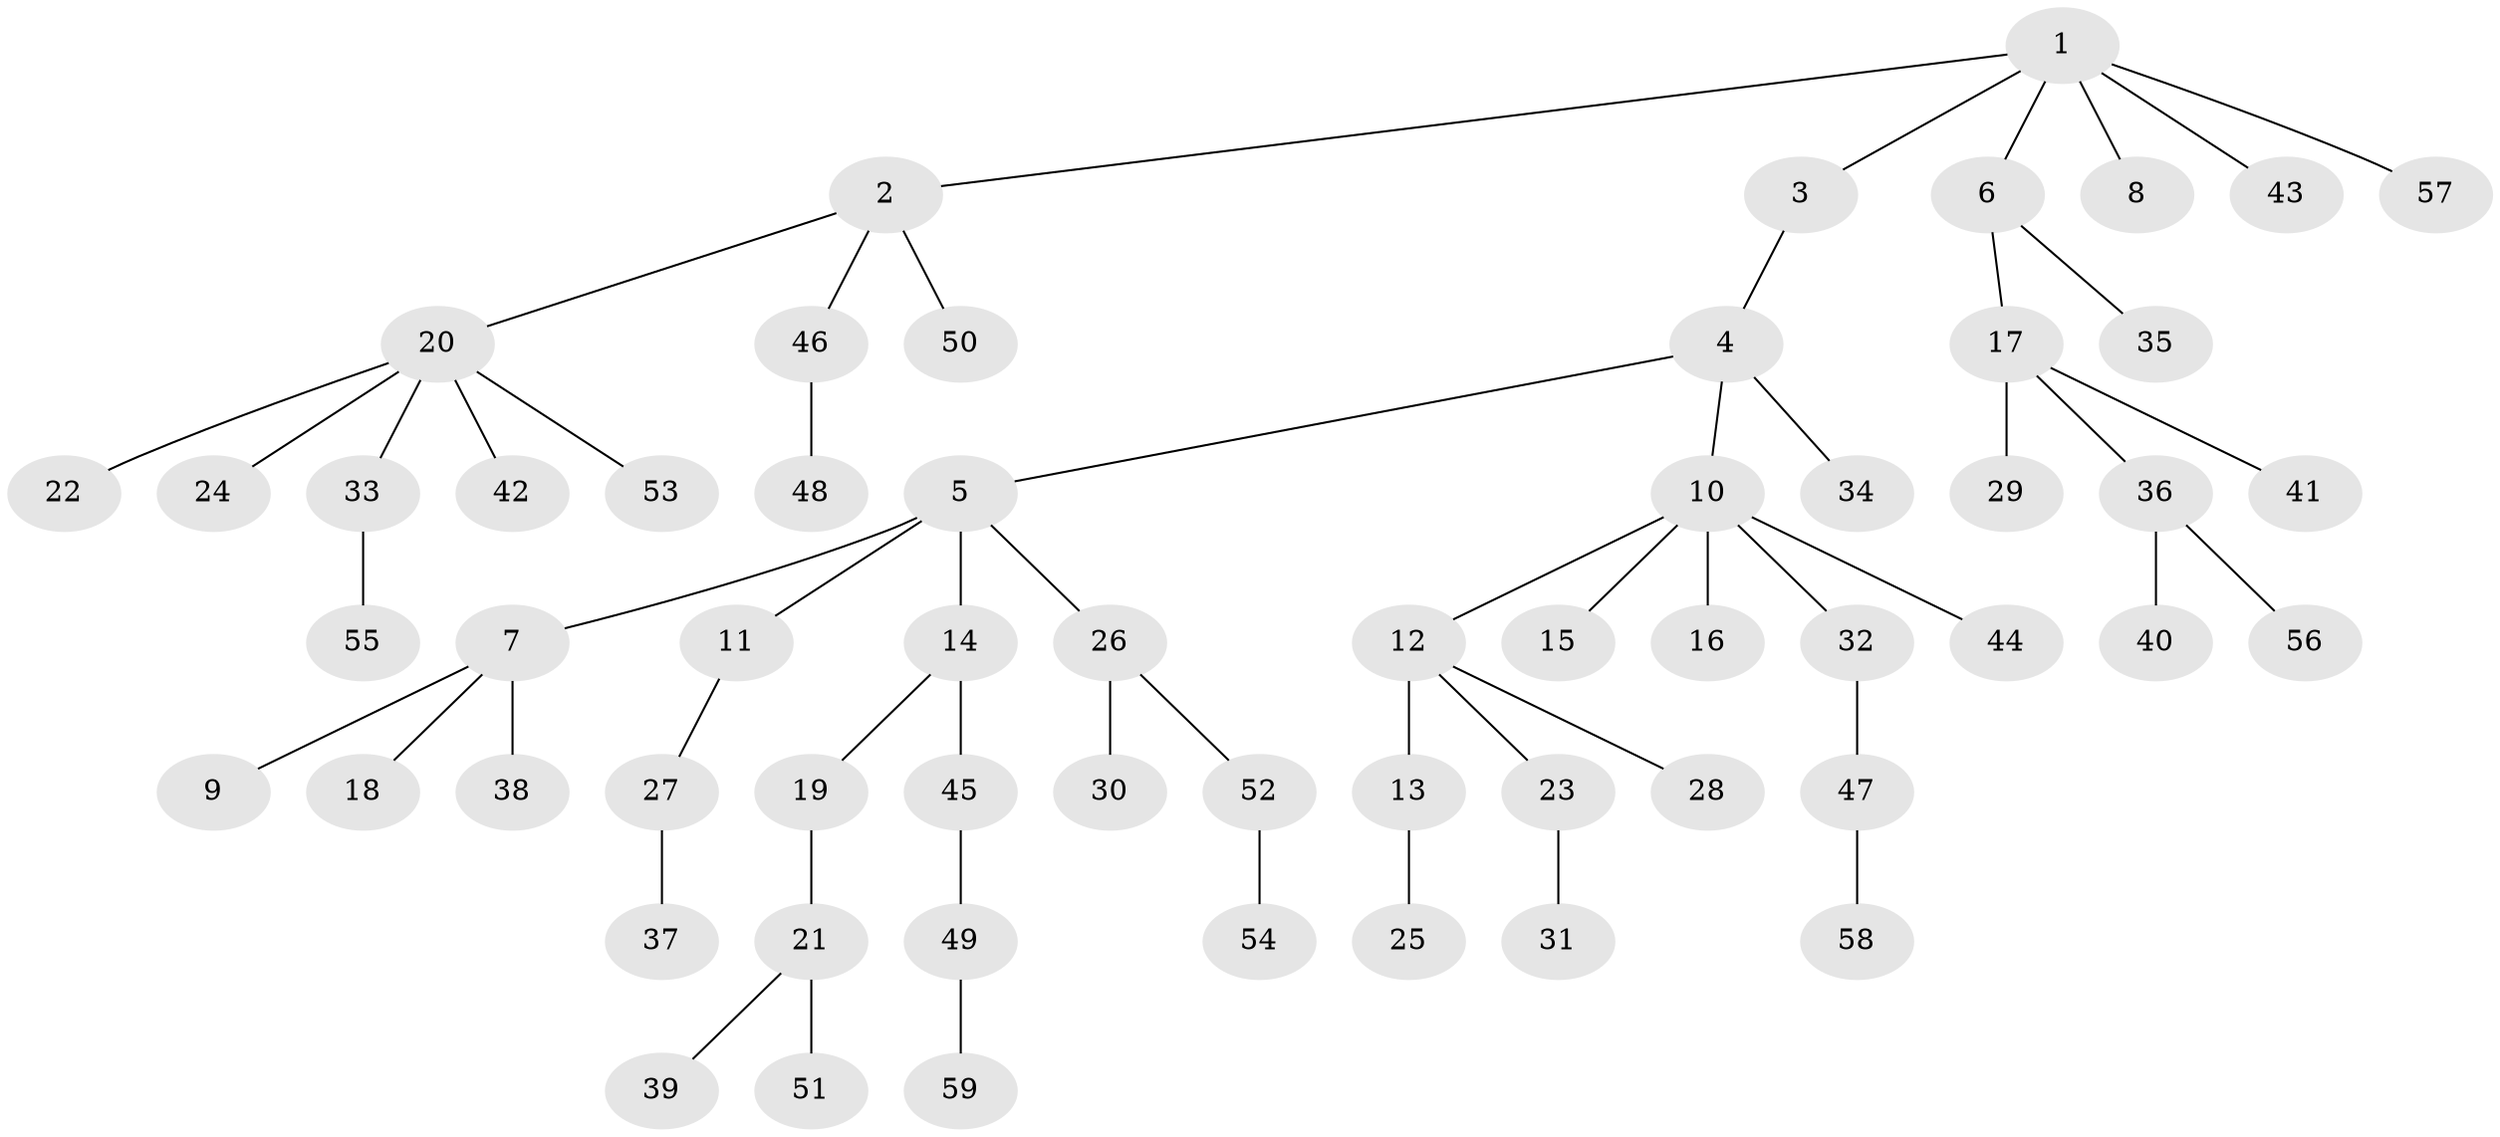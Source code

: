 // Generated by graph-tools (version 1.1) at 2025/36/03/09/25 02:36:47]
// undirected, 59 vertices, 58 edges
graph export_dot {
graph [start="1"]
  node [color=gray90,style=filled];
  1;
  2;
  3;
  4;
  5;
  6;
  7;
  8;
  9;
  10;
  11;
  12;
  13;
  14;
  15;
  16;
  17;
  18;
  19;
  20;
  21;
  22;
  23;
  24;
  25;
  26;
  27;
  28;
  29;
  30;
  31;
  32;
  33;
  34;
  35;
  36;
  37;
  38;
  39;
  40;
  41;
  42;
  43;
  44;
  45;
  46;
  47;
  48;
  49;
  50;
  51;
  52;
  53;
  54;
  55;
  56;
  57;
  58;
  59;
  1 -- 2;
  1 -- 3;
  1 -- 6;
  1 -- 8;
  1 -- 43;
  1 -- 57;
  2 -- 20;
  2 -- 46;
  2 -- 50;
  3 -- 4;
  4 -- 5;
  4 -- 10;
  4 -- 34;
  5 -- 7;
  5 -- 11;
  5 -- 14;
  5 -- 26;
  6 -- 17;
  6 -- 35;
  7 -- 9;
  7 -- 18;
  7 -- 38;
  10 -- 12;
  10 -- 15;
  10 -- 16;
  10 -- 32;
  10 -- 44;
  11 -- 27;
  12 -- 13;
  12 -- 23;
  12 -- 28;
  13 -- 25;
  14 -- 19;
  14 -- 45;
  17 -- 29;
  17 -- 36;
  17 -- 41;
  19 -- 21;
  20 -- 22;
  20 -- 24;
  20 -- 33;
  20 -- 42;
  20 -- 53;
  21 -- 39;
  21 -- 51;
  23 -- 31;
  26 -- 30;
  26 -- 52;
  27 -- 37;
  32 -- 47;
  33 -- 55;
  36 -- 40;
  36 -- 56;
  45 -- 49;
  46 -- 48;
  47 -- 58;
  49 -- 59;
  52 -- 54;
}

